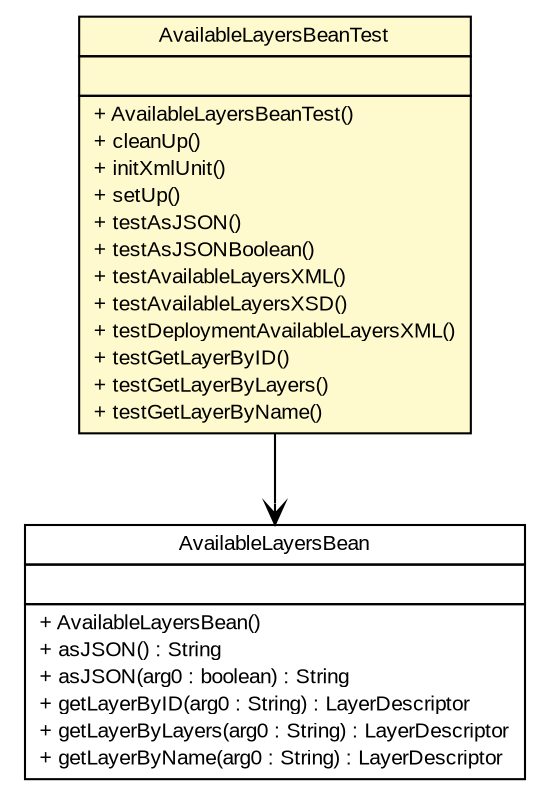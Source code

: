 #!/usr/local/bin/dot
#
# Class diagram 
# Generated by UMLGraph version R5_6 (http://www.umlgraph.org/)
#

digraph G {
	edge [fontname="arial",fontsize=10,labelfontname="arial",labelfontsize=10];
	node [fontname="arial",fontsize=10,shape=plaintext];
	nodesep=0.25;
	ranksep=0.5;
	// nl.mineleni.cbsviewer.util.AvailableLayersBeanTest
	c262 [label=<<table title="nl.mineleni.cbsviewer.util.AvailableLayersBeanTest" border="0" cellborder="1" cellspacing="0" cellpadding="2" port="p" bgcolor="lemonChiffon" href="./AvailableLayersBeanTest.html">
		<tr><td><table border="0" cellspacing="0" cellpadding="1">
<tr><td align="center" balign="center"> AvailableLayersBeanTest </td></tr>
		</table></td></tr>
		<tr><td><table border="0" cellspacing="0" cellpadding="1">
<tr><td align="left" balign="left">  </td></tr>
		</table></td></tr>
		<tr><td><table border="0" cellspacing="0" cellpadding="1">
<tr><td align="left" balign="left"> + AvailableLayersBeanTest() </td></tr>
<tr><td align="left" balign="left"> + cleanUp() </td></tr>
<tr><td align="left" balign="left"> + initXmlUnit() </td></tr>
<tr><td align="left" balign="left"> + setUp() </td></tr>
<tr><td align="left" balign="left"> + testAsJSON() </td></tr>
<tr><td align="left" balign="left"> + testAsJSONBoolean() </td></tr>
<tr><td align="left" balign="left"> + testAvailableLayersXML() </td></tr>
<tr><td align="left" balign="left"> + testAvailableLayersXSD() </td></tr>
<tr><td align="left" balign="left"> + testDeploymentAvailableLayersXML() </td></tr>
<tr><td align="left" balign="left"> + testGetLayerByID() </td></tr>
<tr><td align="left" balign="left"> + testGetLayerByLayers() </td></tr>
<tr><td align="left" balign="left"> + testGetLayerByName() </td></tr>
		</table></td></tr>
		</table>>, URL="./AvailableLayersBeanTest.html", fontname="arial", fontcolor="black", fontsize=10.0];
	// nl.mineleni.cbsviewer.util.AvailableLayersBeanTest NAVASSOC nl.mineleni.cbsviewer.util.AvailableLayersBean
	c262:p -> c267:p [taillabel="", label="", headlabel="", fontname="arial", fontcolor="black", fontsize=10.0, color="black", arrowhead=open];
	// nl.mineleni.cbsviewer.util.AvailableLayersBean
	c267 [label=<<table title="nl.mineleni.cbsviewer.util.AvailableLayersBean" border="0" cellborder="1" cellspacing="0" cellpadding="2" port="p">
		<tr><td><table border="0" cellspacing="0" cellpadding="1">
<tr><td align="center" balign="center"> AvailableLayersBean </td></tr>
		</table></td></tr>
		<tr><td><table border="0" cellspacing="0" cellpadding="1">
<tr><td align="left" balign="left">  </td></tr>
		</table></td></tr>
		<tr><td><table border="0" cellspacing="0" cellpadding="1">
<tr><td align="left" balign="left"> + AvailableLayersBean() </td></tr>
<tr><td align="left" balign="left"> + asJSON() : String </td></tr>
<tr><td align="left" balign="left"> + asJSON(arg0 : boolean) : String </td></tr>
<tr><td align="left" balign="left"> + getLayerByID(arg0 : String) : LayerDescriptor </td></tr>
<tr><td align="left" balign="left"> + getLayerByLayers(arg0 : String) : LayerDescriptor </td></tr>
<tr><td align="left" balign="left"> + getLayerByName(arg0 : String) : LayerDescriptor </td></tr>
		</table></td></tr>
		</table>>, URL="null", fontname="arial", fontcolor="black", fontsize=10.0];
}

